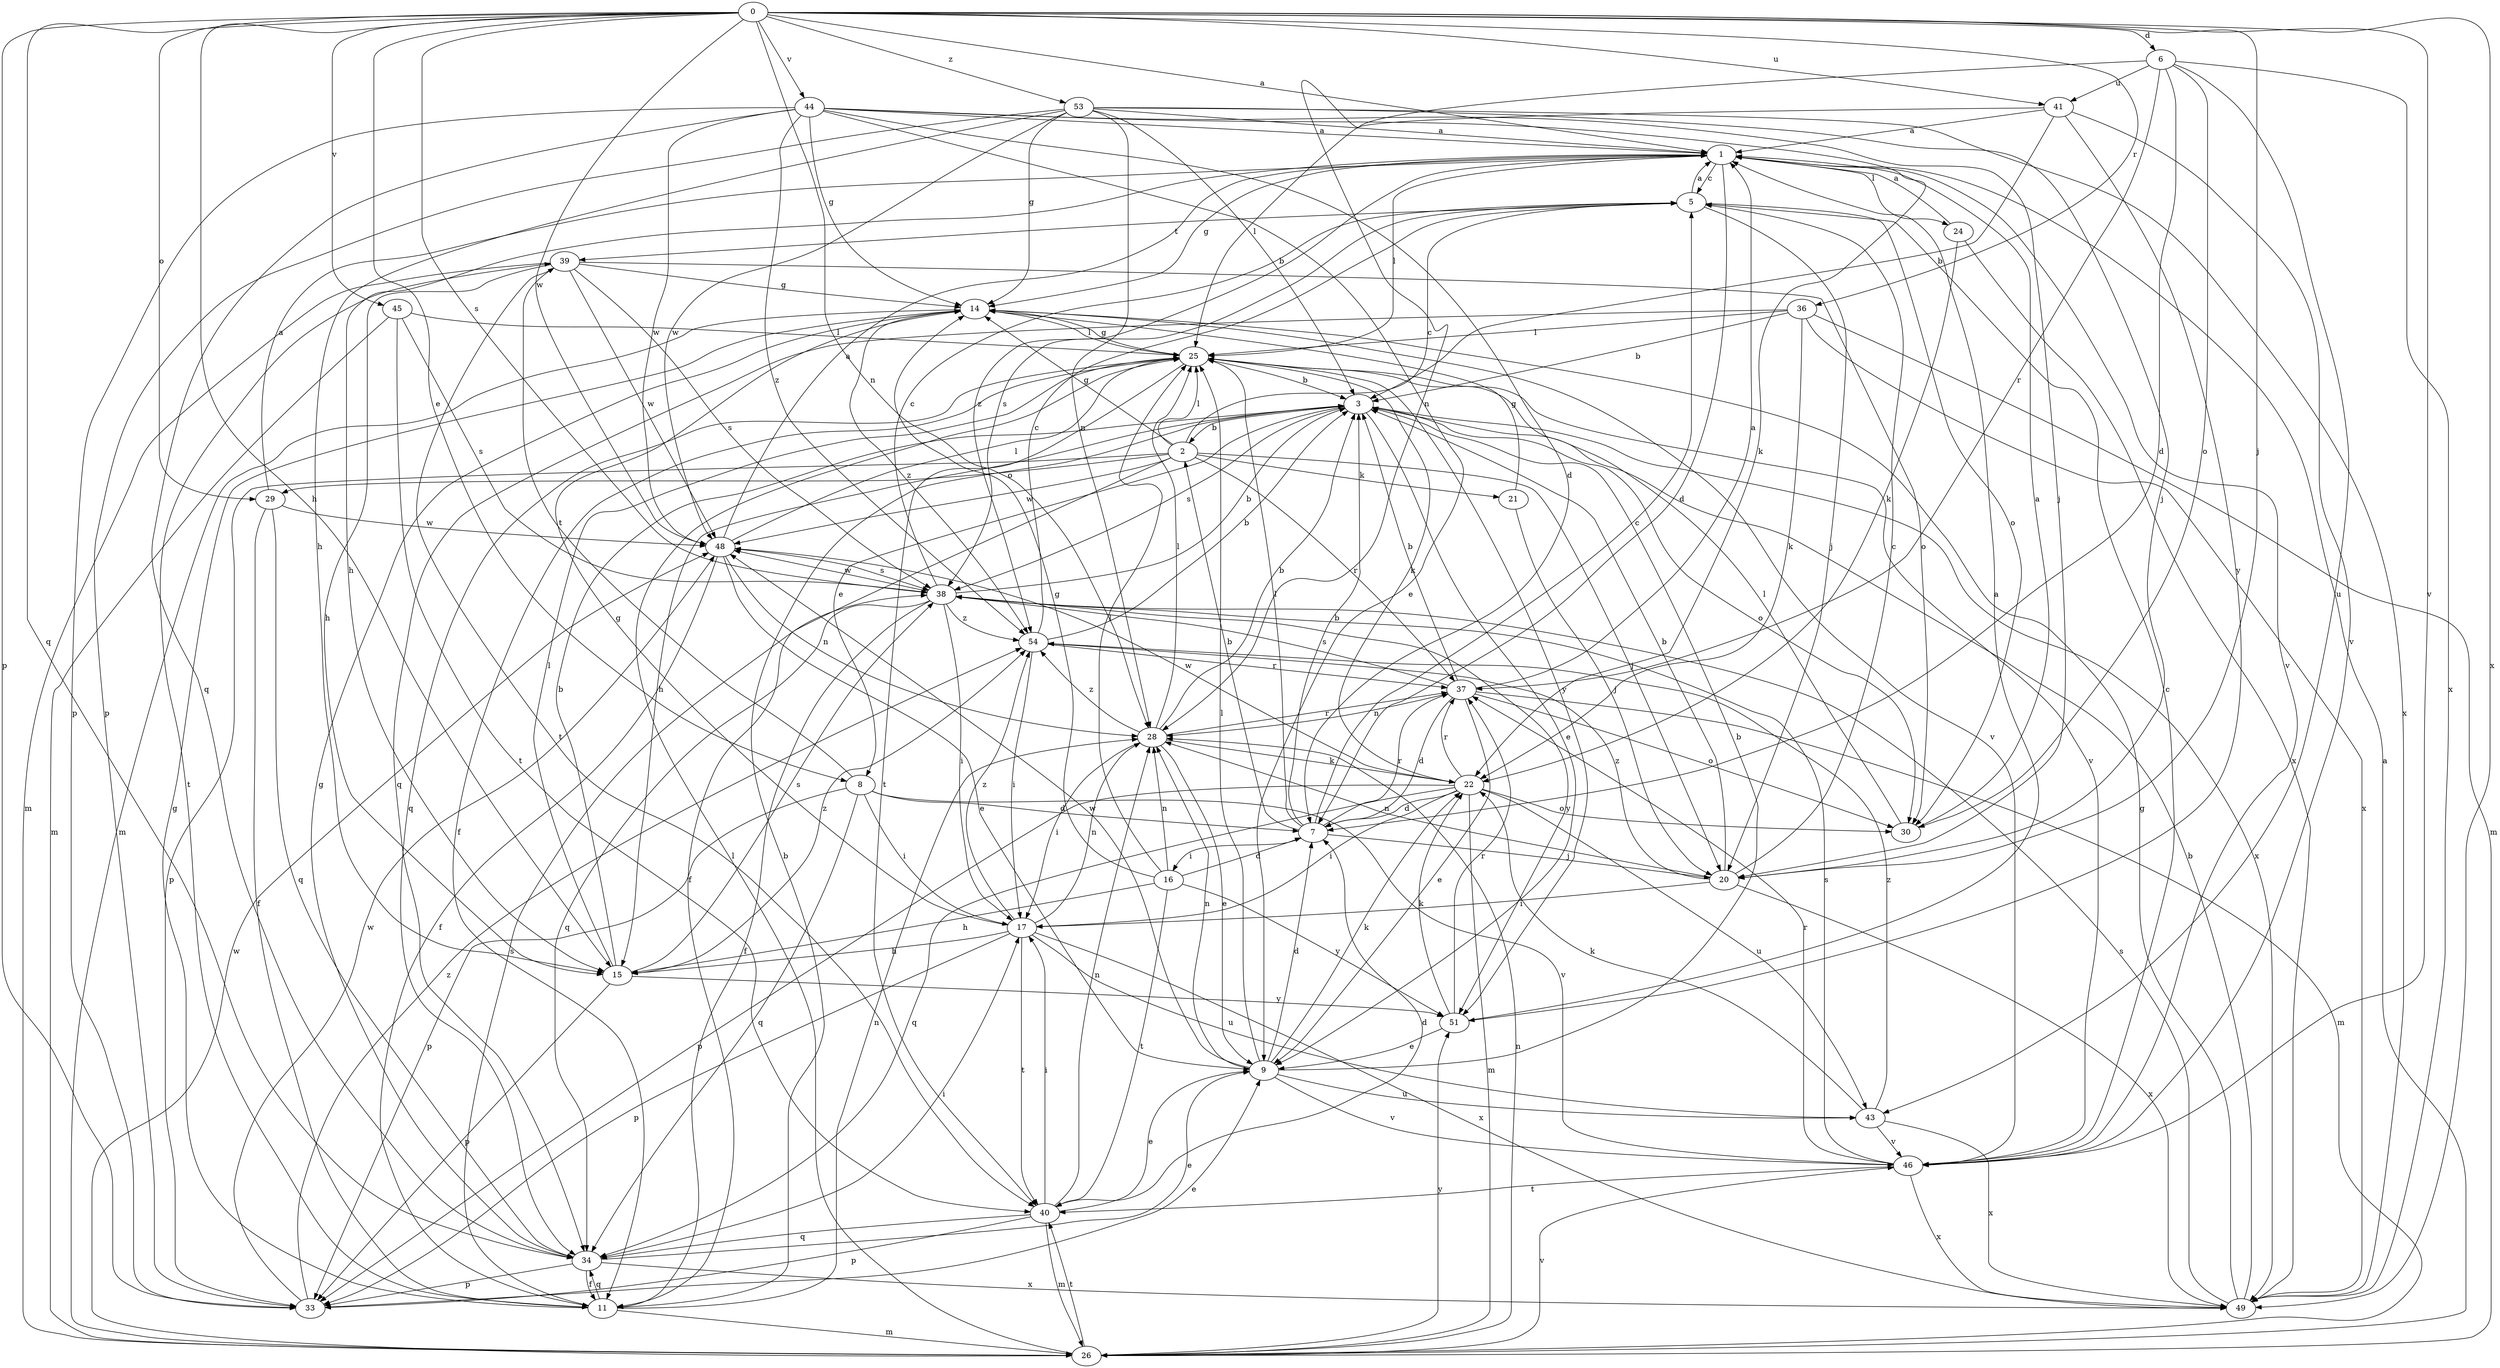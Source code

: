 strict digraph  {
0;
1;
2;
3;
5;
6;
7;
8;
9;
11;
14;
15;
16;
17;
20;
21;
22;
24;
25;
26;
28;
29;
30;
33;
34;
36;
37;
38;
39;
40;
41;
43;
44;
45;
46;
48;
49;
51;
53;
54;
0 -> 1  [label=a];
0 -> 6  [label=d];
0 -> 8  [label=e];
0 -> 15  [label=h];
0 -> 20  [label=j];
0 -> 28  [label=n];
0 -> 29  [label=o];
0 -> 33  [label=p];
0 -> 34  [label=q];
0 -> 36  [label=r];
0 -> 38  [label=s];
0 -> 41  [label=u];
0 -> 44  [label=v];
0 -> 45  [label=v];
0 -> 46  [label=v];
0 -> 48  [label=w];
0 -> 49  [label=x];
0 -> 53  [label=z];
1 -> 5  [label=c];
1 -> 7  [label=d];
1 -> 14  [label=g];
1 -> 15  [label=h];
1 -> 24  [label=l];
1 -> 25  [label=l];
1 -> 46  [label=v];
1 -> 54  [label=z];
2 -> 5  [label=c];
2 -> 11  [label=f];
2 -> 14  [label=g];
2 -> 20  [label=j];
2 -> 21  [label=k];
2 -> 25  [label=l];
2 -> 29  [label=o];
2 -> 33  [label=p];
2 -> 37  [label=r];
2 -> 48  [label=w];
3 -> 2  [label=b];
3 -> 8  [label=e];
3 -> 9  [label=e];
3 -> 15  [label=h];
3 -> 30  [label=o];
3 -> 38  [label=s];
3 -> 49  [label=x];
5 -> 1  [label=a];
5 -> 20  [label=j];
5 -> 30  [label=o];
5 -> 38  [label=s];
5 -> 39  [label=t];
6 -> 7  [label=d];
6 -> 28  [label=n];
6 -> 30  [label=o];
6 -> 37  [label=r];
6 -> 41  [label=u];
6 -> 43  [label=u];
6 -> 49  [label=x];
7 -> 2  [label=b];
7 -> 3  [label=b];
7 -> 5  [label=c];
7 -> 16  [label=i];
7 -> 20  [label=j];
7 -> 25  [label=l];
7 -> 37  [label=r];
8 -> 7  [label=d];
8 -> 17  [label=i];
8 -> 33  [label=p];
8 -> 34  [label=q];
8 -> 39  [label=t];
8 -> 46  [label=v];
9 -> 3  [label=b];
9 -> 7  [label=d];
9 -> 22  [label=k];
9 -> 25  [label=l];
9 -> 28  [label=n];
9 -> 43  [label=u];
9 -> 46  [label=v];
9 -> 48  [label=w];
11 -> 3  [label=b];
11 -> 14  [label=g];
11 -> 26  [label=m];
11 -> 28  [label=n];
11 -> 34  [label=q];
11 -> 38  [label=s];
11 -> 39  [label=t];
14 -> 25  [label=l];
14 -> 26  [label=m];
14 -> 46  [label=v];
14 -> 54  [label=z];
15 -> 3  [label=b];
15 -> 25  [label=l];
15 -> 33  [label=p];
15 -> 38  [label=s];
15 -> 51  [label=y];
15 -> 54  [label=z];
16 -> 7  [label=d];
16 -> 14  [label=g];
16 -> 15  [label=h];
16 -> 25  [label=l];
16 -> 28  [label=n];
16 -> 40  [label=t];
16 -> 51  [label=y];
17 -> 14  [label=g];
17 -> 15  [label=h];
17 -> 28  [label=n];
17 -> 33  [label=p];
17 -> 40  [label=t];
17 -> 43  [label=u];
17 -> 49  [label=x];
17 -> 54  [label=z];
20 -> 3  [label=b];
20 -> 5  [label=c];
20 -> 17  [label=i];
20 -> 28  [label=n];
20 -> 49  [label=x];
20 -> 54  [label=z];
21 -> 14  [label=g];
21 -> 20  [label=j];
22 -> 7  [label=d];
22 -> 17  [label=i];
22 -> 26  [label=m];
22 -> 30  [label=o];
22 -> 33  [label=p];
22 -> 34  [label=q];
22 -> 37  [label=r];
22 -> 43  [label=u];
22 -> 48  [label=w];
24 -> 1  [label=a];
24 -> 22  [label=k];
24 -> 49  [label=x];
25 -> 3  [label=b];
25 -> 11  [label=f];
25 -> 14  [label=g];
25 -> 22  [label=k];
25 -> 34  [label=q];
25 -> 40  [label=t];
25 -> 46  [label=v];
25 -> 51  [label=y];
26 -> 1  [label=a];
26 -> 25  [label=l];
26 -> 28  [label=n];
26 -> 40  [label=t];
26 -> 46  [label=v];
26 -> 48  [label=w];
26 -> 51  [label=y];
28 -> 3  [label=b];
28 -> 9  [label=e];
28 -> 17  [label=i];
28 -> 22  [label=k];
28 -> 25  [label=l];
28 -> 37  [label=r];
28 -> 54  [label=z];
29 -> 1  [label=a];
29 -> 11  [label=f];
29 -> 34  [label=q];
29 -> 48  [label=w];
30 -> 1  [label=a];
30 -> 25  [label=l];
33 -> 9  [label=e];
33 -> 48  [label=w];
33 -> 54  [label=z];
34 -> 9  [label=e];
34 -> 11  [label=f];
34 -> 14  [label=g];
34 -> 17  [label=i];
34 -> 33  [label=p];
34 -> 49  [label=x];
36 -> 3  [label=b];
36 -> 22  [label=k];
36 -> 25  [label=l];
36 -> 26  [label=m];
36 -> 34  [label=q];
36 -> 49  [label=x];
37 -> 1  [label=a];
37 -> 3  [label=b];
37 -> 7  [label=d];
37 -> 9  [label=e];
37 -> 26  [label=m];
37 -> 28  [label=n];
37 -> 30  [label=o];
37 -> 38  [label=s];
38 -> 3  [label=b];
38 -> 5  [label=c];
38 -> 11  [label=f];
38 -> 17  [label=i];
38 -> 34  [label=q];
38 -> 48  [label=w];
38 -> 51  [label=y];
38 -> 54  [label=z];
39 -> 14  [label=g];
39 -> 15  [label=h];
39 -> 26  [label=m];
39 -> 30  [label=o];
39 -> 38  [label=s];
39 -> 40  [label=t];
39 -> 48  [label=w];
40 -> 7  [label=d];
40 -> 9  [label=e];
40 -> 17  [label=i];
40 -> 26  [label=m];
40 -> 28  [label=n];
40 -> 33  [label=p];
40 -> 34  [label=q];
41 -> 1  [label=a];
41 -> 3  [label=b];
41 -> 25  [label=l];
41 -> 46  [label=v];
41 -> 51  [label=y];
43 -> 22  [label=k];
43 -> 46  [label=v];
43 -> 49  [label=x];
43 -> 54  [label=z];
44 -> 1  [label=a];
44 -> 7  [label=d];
44 -> 9  [label=e];
44 -> 14  [label=g];
44 -> 20  [label=j];
44 -> 22  [label=k];
44 -> 33  [label=p];
44 -> 34  [label=q];
44 -> 48  [label=w];
44 -> 54  [label=z];
45 -> 25  [label=l];
45 -> 26  [label=m];
45 -> 38  [label=s];
45 -> 40  [label=t];
46 -> 5  [label=c];
46 -> 37  [label=r];
46 -> 38  [label=s];
46 -> 40  [label=t];
46 -> 49  [label=x];
48 -> 1  [label=a];
48 -> 9  [label=e];
48 -> 11  [label=f];
48 -> 25  [label=l];
48 -> 28  [label=n];
48 -> 38  [label=s];
49 -> 3  [label=b];
49 -> 14  [label=g];
49 -> 38  [label=s];
51 -> 1  [label=a];
51 -> 9  [label=e];
51 -> 22  [label=k];
51 -> 37  [label=r];
53 -> 1  [label=a];
53 -> 3  [label=b];
53 -> 14  [label=g];
53 -> 15  [label=h];
53 -> 20  [label=j];
53 -> 28  [label=n];
53 -> 33  [label=p];
53 -> 48  [label=w];
53 -> 49  [label=x];
54 -> 3  [label=b];
54 -> 5  [label=c];
54 -> 17  [label=i];
54 -> 37  [label=r];
}
